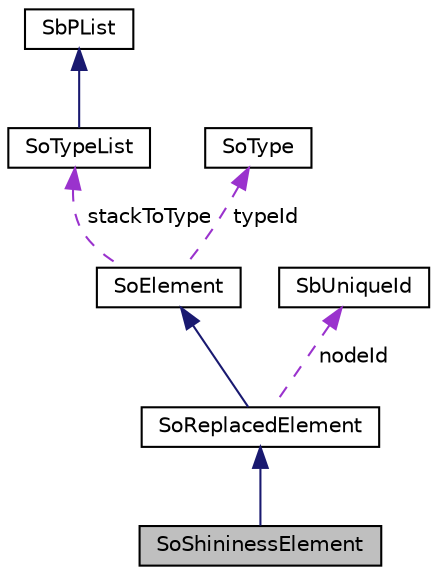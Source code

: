 digraph "SoShininessElement"
{
 // LATEX_PDF_SIZE
  edge [fontname="Helvetica",fontsize="10",labelfontname="Helvetica",labelfontsize="10"];
  node [fontname="Helvetica",fontsize="10",shape=record];
  Node1 [label="SoShininessElement",height=0.2,width=0.4,color="black", fillcolor="grey75", style="filled", fontcolor="black",tooltip="The SoShininessElement class is yet to be documented."];
  Node2 -> Node1 [dir="back",color="midnightblue",fontsize="10",style="solid",fontname="Helvetica"];
  Node2 [label="SoReplacedElement",height=0.2,width=0.4,color="black", fillcolor="white", style="filled",URL="$classSoReplacedElement.html",tooltip="The SoReplacedElement class is an abstract element superclass."];
  Node3 -> Node2 [dir="back",color="midnightblue",fontsize="10",style="solid",fontname="Helvetica"];
  Node3 [label="SoElement",height=0.2,width=0.4,color="black", fillcolor="white", style="filled",URL="$classSoElement.html",tooltip="SoElement is the abstract base class for all elements."];
  Node4 -> Node3 [dir="back",color="darkorchid3",fontsize="10",style="dashed",label=" stackToType" ,fontname="Helvetica"];
  Node4 [label="SoTypeList",height=0.2,width=0.4,color="black", fillcolor="white", style="filled",URL="$classSoTypeList.html",tooltip="The SoTypeList class is a container class for arrays of SoType objects."];
  Node5 -> Node4 [dir="back",color="midnightblue",fontsize="10",style="solid",fontname="Helvetica"];
  Node5 [label="SbPList",height=0.2,width=0.4,color="black", fillcolor="white", style="filled",URL="$classSbPList.html",tooltip="The SbPList class is a container class for void pointers."];
  Node6 -> Node3 [dir="back",color="darkorchid3",fontsize="10",style="dashed",label=" typeId" ,fontname="Helvetica"];
  Node6 [label="SoType",height=0.2,width=0.4,color="black", fillcolor="white", style="filled",URL="$classSoType.html",tooltip="The SoType class is the basis for the runtime type system in Coin."];
  Node7 -> Node2 [dir="back",color="darkorchid3",fontsize="10",style="dashed",label=" nodeId" ,fontname="Helvetica"];
  Node7 [label="SbUniqueId",height=0.2,width=0.4,color="black", fillcolor="white", style="filled",URL="$classSbUniqueId.html",tooltip="SbUniqueId is an integer type for node identifiers."];
}
